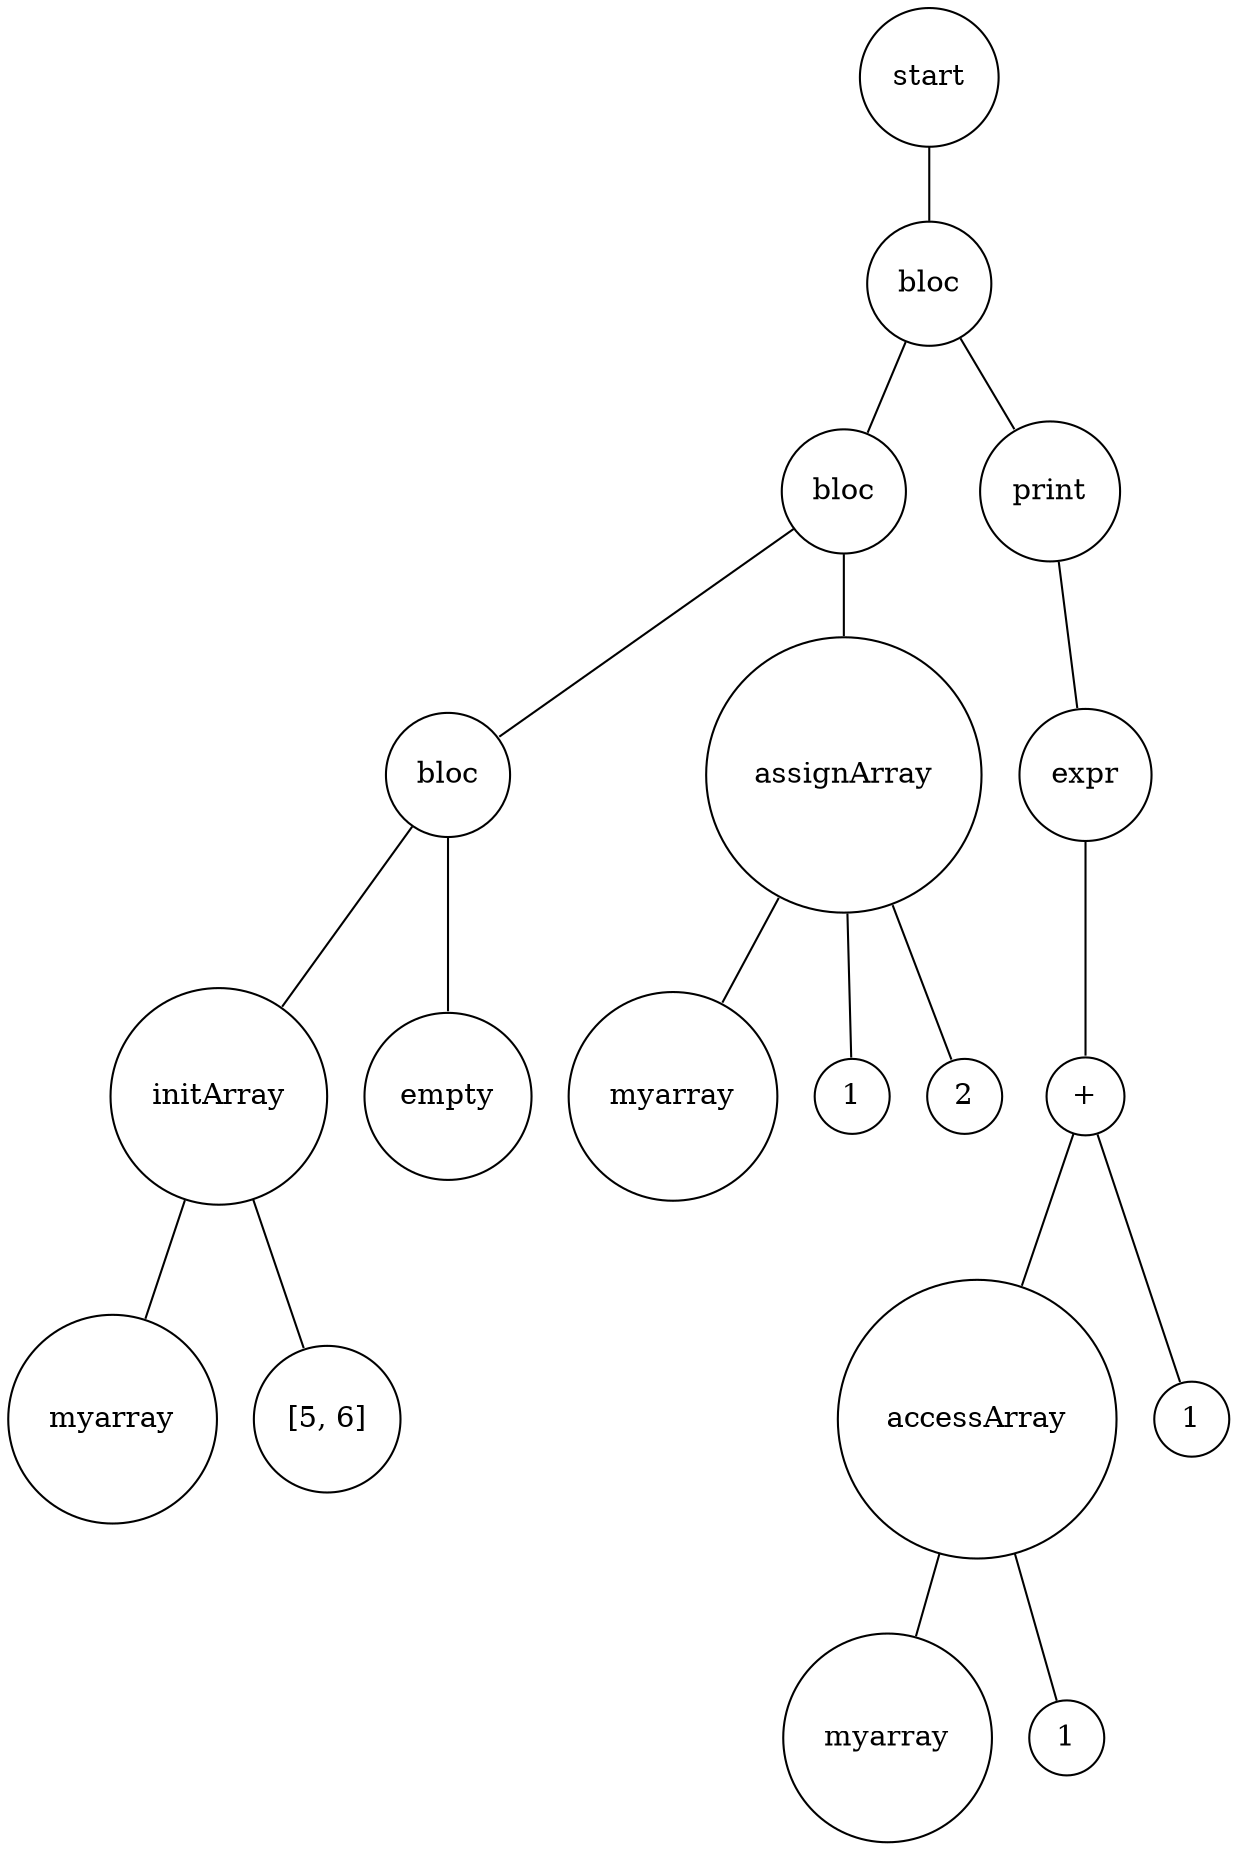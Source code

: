digraph {
	node [shape=circle]
	"fd6291f7-0cc9-4120-b379-3aa2ed113693" [label=start]
	"1f38213e-76b5-474c-b5c8-7de2ce6bbf24" [label=bloc]
	"0f67220e-9a01-42dc-ad69-a2482ec50dba" [label=bloc]
	"81b95840-bf2f-4db9-b4af-bc845f5c771c" [label=bloc]
	"a33da8e0-6cc6-44d1-806b-24235f83282e" [label=initArray]
	"e005d850-4802-4892-8795-826d49de45d2" [label=myarray]
	"a33da8e0-6cc6-44d1-806b-24235f83282e" -> "e005d850-4802-4892-8795-826d49de45d2" [arrowsize=0]
	"46843645-d77e-4802-ba75-e46761b38c08" [label="[5, 6]"]
	"a33da8e0-6cc6-44d1-806b-24235f83282e" -> "46843645-d77e-4802-ba75-e46761b38c08" [arrowsize=0]
	"81b95840-bf2f-4db9-b4af-bc845f5c771c" -> "a33da8e0-6cc6-44d1-806b-24235f83282e" [arrowsize=0]
	"dfda08c0-82f9-4610-a32a-d268e9dd0467" [label=empty]
	"81b95840-bf2f-4db9-b4af-bc845f5c771c" -> "dfda08c0-82f9-4610-a32a-d268e9dd0467" [arrowsize=0]
	"0f67220e-9a01-42dc-ad69-a2482ec50dba" -> "81b95840-bf2f-4db9-b4af-bc845f5c771c" [arrowsize=0]
	"c2d2ba12-24e8-49a4-ab22-1e80e90fed83" [label=assignArray]
	"31b9da31-34cf-4208-8fcd-d46edb250f6f" [label=myarray]
	"c2d2ba12-24e8-49a4-ab22-1e80e90fed83" -> "31b9da31-34cf-4208-8fcd-d46edb250f6f" [arrowsize=0]
	"db028cc5-ca30-4174-9e99-4bd2aebe93d4" [label=1]
	"c2d2ba12-24e8-49a4-ab22-1e80e90fed83" -> "db028cc5-ca30-4174-9e99-4bd2aebe93d4" [arrowsize=0]
	"60ba3fb8-96e8-4514-937a-72f4b0d605a5" [label=2]
	"c2d2ba12-24e8-49a4-ab22-1e80e90fed83" -> "60ba3fb8-96e8-4514-937a-72f4b0d605a5" [arrowsize=0]
	"0f67220e-9a01-42dc-ad69-a2482ec50dba" -> "c2d2ba12-24e8-49a4-ab22-1e80e90fed83" [arrowsize=0]
	"1f38213e-76b5-474c-b5c8-7de2ce6bbf24" -> "0f67220e-9a01-42dc-ad69-a2482ec50dba" [arrowsize=0]
	"5f9f92fc-f3bf-4ea3-ab63-40e7648e2fb8" [label=print]
	"6f910a09-3c74-4d15-b9e1-a41c1d634715" [label=expr]
	"bbe58ec5-cd85-4ef7-8e20-e8d63c4b3bf7" [label="+"]
	"a6ef729d-ada8-4f88-abd7-1c928145e605" [label=accessArray]
	"8190c495-f399-4aa8-94c9-8c6c24e48866" [label=myarray]
	"a6ef729d-ada8-4f88-abd7-1c928145e605" -> "8190c495-f399-4aa8-94c9-8c6c24e48866" [arrowsize=0]
	"d0b28d1e-e712-4811-8070-9a1c46103f85" [label=1]
	"a6ef729d-ada8-4f88-abd7-1c928145e605" -> "d0b28d1e-e712-4811-8070-9a1c46103f85" [arrowsize=0]
	"bbe58ec5-cd85-4ef7-8e20-e8d63c4b3bf7" -> "a6ef729d-ada8-4f88-abd7-1c928145e605" [arrowsize=0]
	"36d66153-3b6c-4ac5-9e78-2655856be493" [label=1]
	"bbe58ec5-cd85-4ef7-8e20-e8d63c4b3bf7" -> "36d66153-3b6c-4ac5-9e78-2655856be493" [arrowsize=0]
	"6f910a09-3c74-4d15-b9e1-a41c1d634715" -> "bbe58ec5-cd85-4ef7-8e20-e8d63c4b3bf7" [arrowsize=0]
	"5f9f92fc-f3bf-4ea3-ab63-40e7648e2fb8" -> "6f910a09-3c74-4d15-b9e1-a41c1d634715" [arrowsize=0]
	"1f38213e-76b5-474c-b5c8-7de2ce6bbf24" -> "5f9f92fc-f3bf-4ea3-ab63-40e7648e2fb8" [arrowsize=0]
	"fd6291f7-0cc9-4120-b379-3aa2ed113693" -> "1f38213e-76b5-474c-b5c8-7de2ce6bbf24" [arrowsize=0]
}
